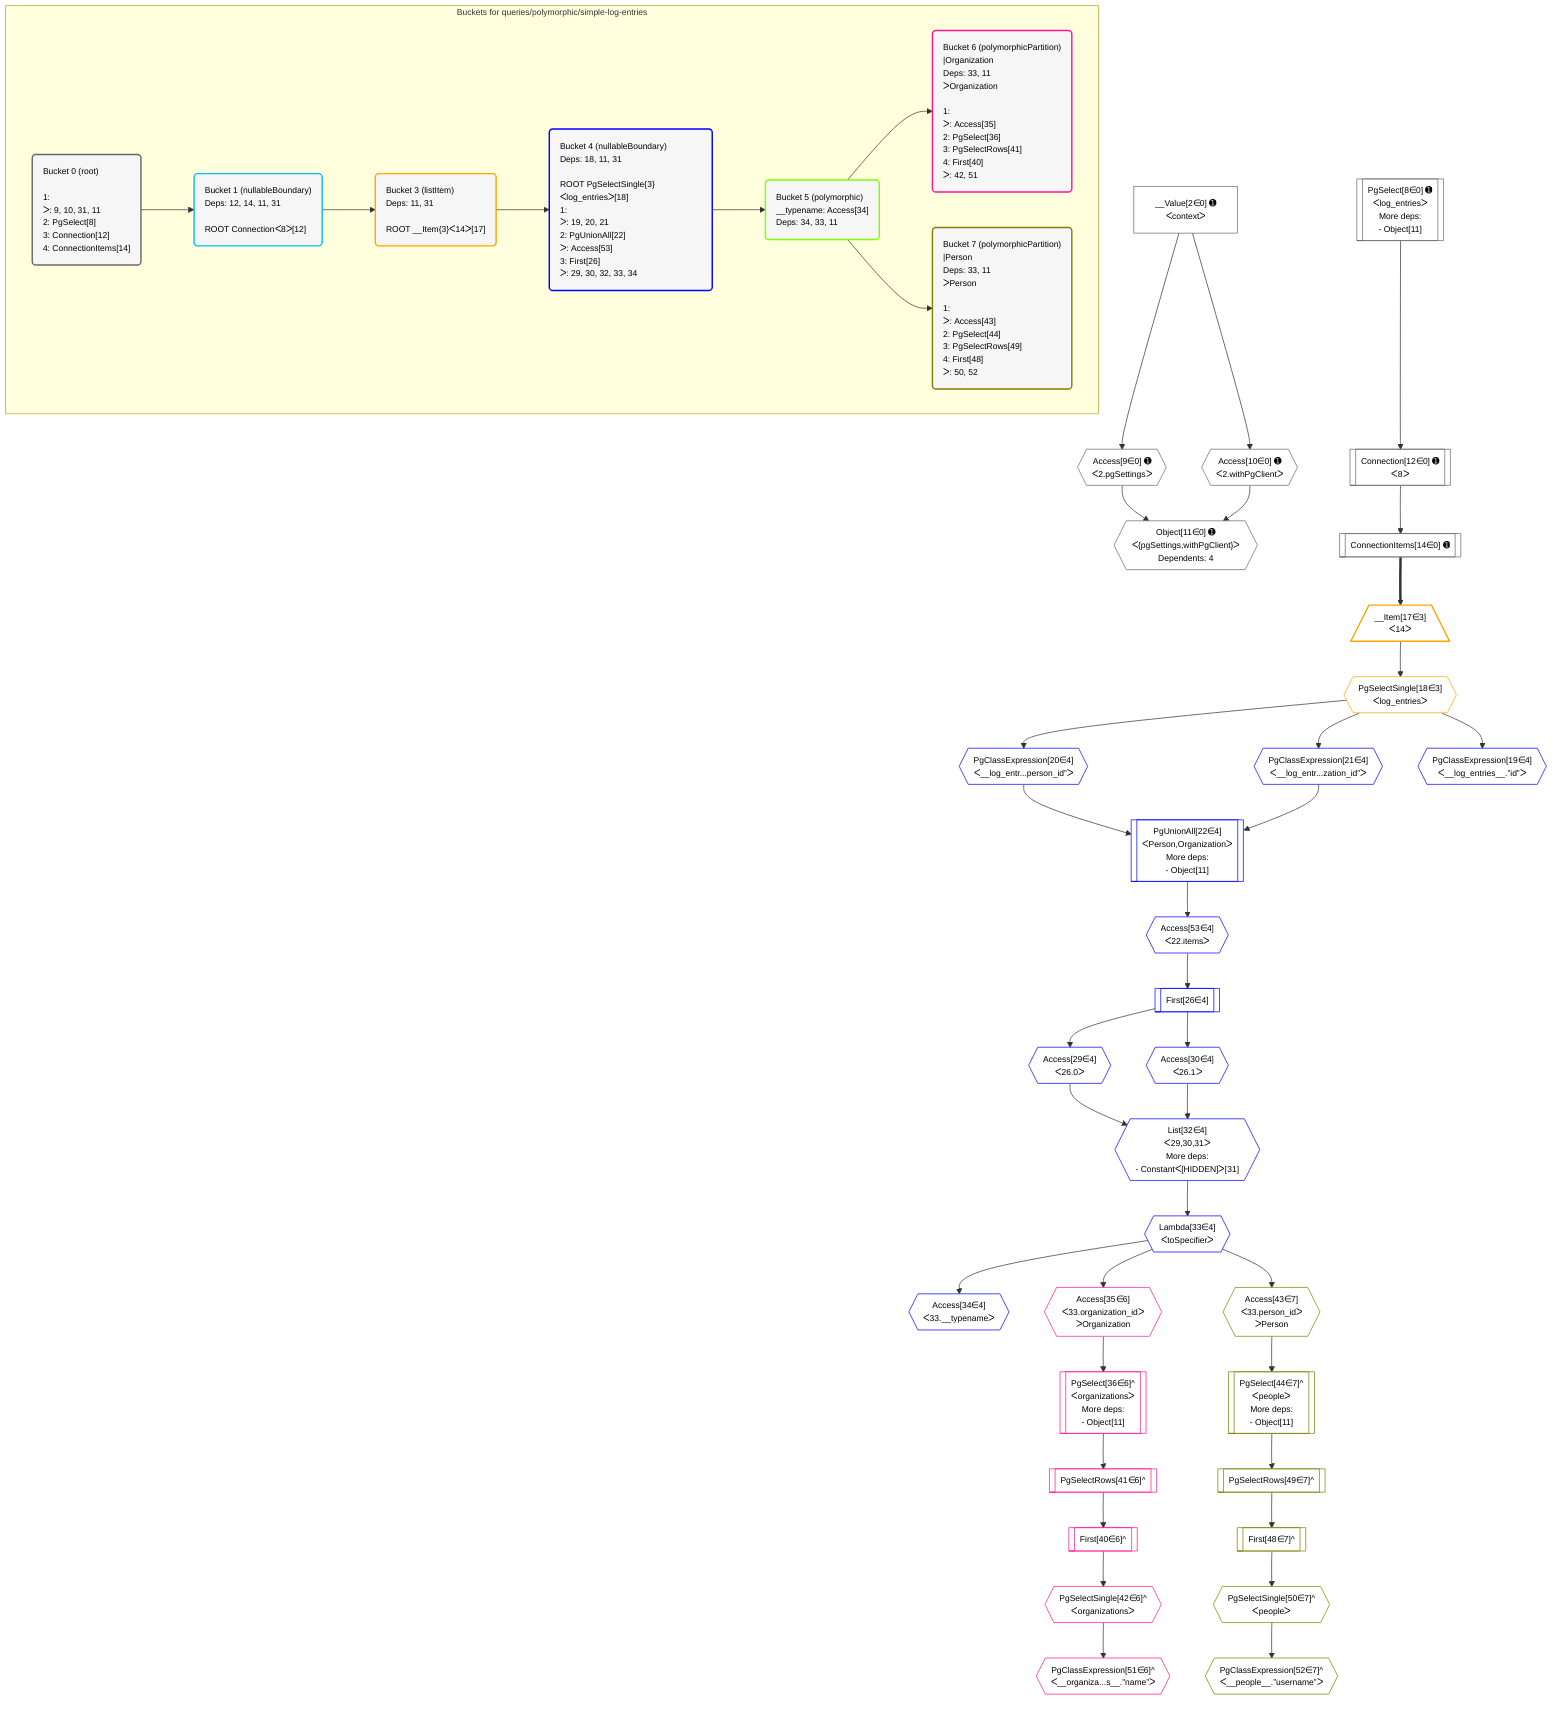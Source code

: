 %%{init: {'themeVariables': { 'fontSize': '12px'}}}%%
graph TD
    classDef path fill:#eee,stroke:#000,color:#000
    classDef plan fill:#fff,stroke-width:1px,color:#000
    classDef itemplan fill:#fff,stroke-width:2px,color:#000
    classDef unbatchedplan fill:#dff,stroke-width:1px,color:#000
    classDef sideeffectplan fill:#fcc,stroke-width:2px,color:#000
    classDef bucket fill:#f6f6f6,color:#000,stroke-width:2px,text-align:left

    subgraph "Buckets for queries/polymorphic/simple-log-entries"
    Bucket0("Bucket 0 (root)<br /><br />1: <br />ᐳ: 9, 10, 31, 11<br />2: PgSelect[8]<br />3: Connection[12]<br />4: ConnectionItems[14]"):::bucket
    Bucket1("Bucket 1 (nullableBoundary)<br />Deps: 12, 14, 11, 31<br /><br />ROOT Connectionᐸ8ᐳ[12]"):::bucket
    Bucket3("Bucket 3 (listItem)<br />Deps: 11, 31<br /><br />ROOT __Item{3}ᐸ14ᐳ[17]"):::bucket
    Bucket4("Bucket 4 (nullableBoundary)<br />Deps: 18, 11, 31<br /><br />ROOT PgSelectSingle{3}ᐸlog_entriesᐳ[18]<br />1: <br />ᐳ: 19, 20, 21<br />2: PgUnionAll[22]<br />ᐳ: Access[53]<br />3: First[26]<br />ᐳ: 29, 30, 32, 33, 34"):::bucket
    Bucket5("Bucket 5 (polymorphic)<br />__typename: Access[34]<br />Deps: 34, 33, 11"):::bucket
    Bucket6("Bucket 6 (polymorphicPartition)<br />|Organization<br />Deps: 33, 11<br />ᐳOrganization<br /><br />1: <br />ᐳ: Access[35]<br />2: PgSelect[36]<br />3: PgSelectRows[41]<br />4: First[40]<br />ᐳ: 42, 51"):::bucket
    Bucket7("Bucket 7 (polymorphicPartition)<br />|Person<br />Deps: 33, 11<br />ᐳPerson<br /><br />1: <br />ᐳ: Access[43]<br />2: PgSelect[44]<br />3: PgSelectRows[49]<br />4: First[48]<br />ᐳ: 50, 52"):::bucket
    end
    Bucket0 --> Bucket1
    Bucket1 --> Bucket3
    Bucket3 --> Bucket4
    Bucket4 --> Bucket5
    Bucket5 --> Bucket6 & Bucket7

    %% plan dependencies
    Object11{{"Object[11∈0] ➊<br />ᐸ{pgSettings,withPgClient}ᐳ<br />Dependents: 4"}}:::plan
    Access9{{"Access[9∈0] ➊<br />ᐸ2.pgSettingsᐳ"}}:::plan
    Access10{{"Access[10∈0] ➊<br />ᐸ2.withPgClientᐳ"}}:::plan
    Access9 & Access10 --> Object11
    PgSelect8[["PgSelect[8∈0] ➊<br />ᐸlog_entriesᐳ<br />More deps:<br />- Object[11]"]]:::plan
    __Value2["__Value[2∈0] ➊<br />ᐸcontextᐳ"]:::plan
    __Value2 --> Access9
    __Value2 --> Access10
    Connection12[["Connection[12∈0] ➊<br />ᐸ8ᐳ"]]:::plan
    PgSelect8 --> Connection12
    ConnectionItems14[["ConnectionItems[14∈0] ➊"]]:::plan
    Connection12 --> ConnectionItems14
    __Item17[/"__Item[17∈3]<br />ᐸ14ᐳ"\]:::itemplan
    ConnectionItems14 ==> __Item17
    PgSelectSingle18{{"PgSelectSingle[18∈3]<br />ᐸlog_entriesᐳ"}}:::plan
    __Item17 --> PgSelectSingle18
    PgUnionAll22[["PgUnionAll[22∈4]<br />ᐸPerson,Organizationᐳ<br />More deps:<br />- Object[11]"]]:::plan
    PgClassExpression20{{"PgClassExpression[20∈4]<br />ᐸ__log_entr...person_id”ᐳ"}}:::plan
    PgClassExpression21{{"PgClassExpression[21∈4]<br />ᐸ__log_entr...zation_id”ᐳ"}}:::plan
    PgClassExpression20 & PgClassExpression21 --> PgUnionAll22
    List32{{"List[32∈4]<br />ᐸ29,30,31ᐳ<br />More deps:<br />- Constantᐸ[HIDDEN]ᐳ[31]"}}:::plan
    Access29{{"Access[29∈4]<br />ᐸ26.0ᐳ"}}:::plan
    Access30{{"Access[30∈4]<br />ᐸ26.1ᐳ"}}:::plan
    Access29 & Access30 --> List32
    PgClassExpression19{{"PgClassExpression[19∈4]<br />ᐸ__log_entries__.”id”ᐳ"}}:::plan
    PgSelectSingle18 --> PgClassExpression19
    PgSelectSingle18 --> PgClassExpression20
    PgSelectSingle18 --> PgClassExpression21
    First26[["First[26∈4]"]]:::plan
    Access53{{"Access[53∈4]<br />ᐸ22.itemsᐳ"}}:::plan
    Access53 --> First26
    First26 --> Access29
    First26 --> Access30
    Lambda33{{"Lambda[33∈4]<br />ᐸtoSpecifierᐳ"}}:::plan
    List32 --> Lambda33
    Access34{{"Access[34∈4]<br />ᐸ33.__typenameᐳ"}}:::plan
    Lambda33 --> Access34
    PgUnionAll22 --> Access53
    PgSelect36[["PgSelect[36∈6]^<br />ᐸorganizationsᐳ<br />More deps:<br />- Object[11]"]]:::plan
    Access35{{"Access[35∈6]<br />ᐸ33.organization_idᐳ<br />ᐳOrganization"}}:::plan
    Access35 --> PgSelect36
    Lambda33 --> Access35
    First40[["First[40∈6]^"]]:::plan
    PgSelectRows41[["PgSelectRows[41∈6]^"]]:::plan
    PgSelectRows41 --> First40
    PgSelect36 --> PgSelectRows41
    PgSelectSingle42{{"PgSelectSingle[42∈6]^<br />ᐸorganizationsᐳ"}}:::plan
    First40 --> PgSelectSingle42
    PgClassExpression51{{"PgClassExpression[51∈6]^<br />ᐸ__organiza...s__.”name”ᐳ"}}:::plan
    PgSelectSingle42 --> PgClassExpression51
    PgSelect44[["PgSelect[44∈7]^<br />ᐸpeopleᐳ<br />More deps:<br />- Object[11]"]]:::plan
    Access43{{"Access[43∈7]<br />ᐸ33.person_idᐳ<br />ᐳPerson"}}:::plan
    Access43 --> PgSelect44
    Lambda33 --> Access43
    First48[["First[48∈7]^"]]:::plan
    PgSelectRows49[["PgSelectRows[49∈7]^"]]:::plan
    PgSelectRows49 --> First48
    PgSelect44 --> PgSelectRows49
    PgSelectSingle50{{"PgSelectSingle[50∈7]^<br />ᐸpeopleᐳ"}}:::plan
    First48 --> PgSelectSingle50
    PgClassExpression52{{"PgClassExpression[52∈7]^<br />ᐸ__people__.”username”ᐳ"}}:::plan
    PgSelectSingle50 --> PgClassExpression52

    %% define steps
    classDef bucket0 stroke:#696969
    class Bucket0,__Value2,PgSelect8,Access9,Access10,Object11,Connection12,ConnectionItems14 bucket0
    classDef bucket1 stroke:#00bfff
    class Bucket1 bucket1
    classDef bucket3 stroke:#ffa500
    class Bucket3,__Item17,PgSelectSingle18 bucket3
    classDef bucket4 stroke:#0000ff
    class Bucket4,PgClassExpression19,PgClassExpression20,PgClassExpression21,PgUnionAll22,First26,Access29,Access30,List32,Lambda33,Access34,Access53 bucket4
    classDef bucket5 stroke:#7fff00
    class Bucket5 bucket5
    classDef bucket6 stroke:#ff1493
    class Bucket6,Access35,PgSelect36,First40,PgSelectRows41,PgSelectSingle42,PgClassExpression51 bucket6
    classDef bucket7 stroke:#808000
    class Bucket7,Access43,PgSelect44,First48,PgSelectRows49,PgSelectSingle50,PgClassExpression52 bucket7